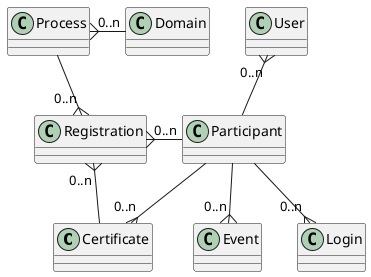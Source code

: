 @startuml

class Certificate
class Domain
class Event
class Login
class Participant
class Process
class Registration
class User

Domain -left-{ "0..n" Process
Registration "0..n" }-up- Process
Registration "0..n" }-right- Participant
Registration "0..n" }-- Certificate
User "0..n" }-- Participant
Participant --{ "0..n" Certificate
Participant --{ "0..n" Event
Participant --{ "0..n" Login

@enduml